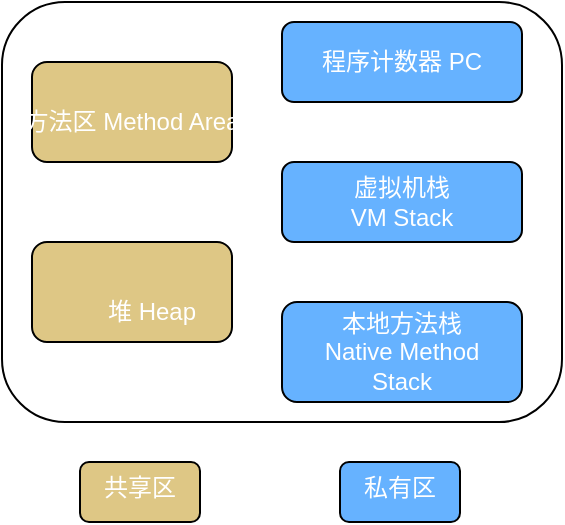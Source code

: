 <mxfile version="14.9.2" type="device"><diagram id="K1a7P7bEfQTPQ63CH0TV" name="Page-1"><mxGraphModel dx="865" dy="409" grid="1" gridSize="10" guides="1" tooltips="1" connect="1" arrows="1" fold="1" page="1" pageScale="1" pageWidth="827" pageHeight="1169" math="0" shadow="0"><root><mxCell id="0"/><mxCell id="1" parent="0"/><mxCell id="d9NZ70SRzkZxwwFqYLDZ-14" value="" style="rounded=1;whiteSpace=wrap;html=1;shadow=0;fillColor=#FFFFFF;" vertex="1" parent="1"><mxGeometry x="106" y="80" width="280" height="210" as="geometry"/></mxCell><mxCell id="d9NZ70SRzkZxwwFqYLDZ-1" value="" style="rounded=1;whiteSpace=wrap;html=1;fillColor=#DEC785;shadow=0;" vertex="1" parent="1"><mxGeometry x="121" y="110" width="100" height="50" as="geometry"/></mxCell><mxCell id="d9NZ70SRzkZxwwFqYLDZ-3" value="&lt;font color=&quot;#ffffff&quot;&gt;方法区 Method Area&lt;/font&gt;" style="text;html=1;strokeColor=none;fillColor=none;align=center;verticalAlign=middle;whiteSpace=wrap;rounded=0;shadow=0;" vertex="1" parent="1"><mxGeometry x="116" y="120" width="110" height="40" as="geometry"/></mxCell><mxCell id="d9NZ70SRzkZxwwFqYLDZ-5" value="" style="rounded=1;whiteSpace=wrap;html=1;fillColor=#DEC785;shadow=0;" vertex="1" parent="1"><mxGeometry x="121" y="200" width="100" height="50" as="geometry"/></mxCell><mxCell id="d9NZ70SRzkZxwwFqYLDZ-6" value="" style="rounded=1;whiteSpace=wrap;html=1;fillColor=#66B2FF;shadow=0;" vertex="1" parent="1"><mxGeometry x="246" y="90" width="120" height="40" as="geometry"/></mxCell><mxCell id="d9NZ70SRzkZxwwFqYLDZ-7" value="&lt;font color=&quot;#ffffff&quot;&gt;程序计数器 PC&lt;/font&gt;" style="text;html=1;strokeColor=none;fillColor=none;align=center;verticalAlign=middle;whiteSpace=wrap;rounded=0;shadow=0;" vertex="1" parent="1"><mxGeometry x="256" y="90" width="100" height="40" as="geometry"/></mxCell><mxCell id="d9NZ70SRzkZxwwFqYLDZ-8" value="" style="rounded=1;whiteSpace=wrap;html=1;fillColor=#66B2FF;shadow=0;" vertex="1" parent="1"><mxGeometry x="246" y="160" width="120" height="40" as="geometry"/></mxCell><mxCell id="d9NZ70SRzkZxwwFqYLDZ-9" value="&lt;font color=&quot;#ffffff&quot;&gt;虚拟机栈&lt;br&gt;VM Stack&lt;/font&gt;" style="text;html=1;strokeColor=none;fillColor=none;align=center;verticalAlign=middle;whiteSpace=wrap;rounded=0;shadow=0;" vertex="1" parent="1"><mxGeometry x="256" y="160" width="100" height="40" as="geometry"/></mxCell><mxCell id="d9NZ70SRzkZxwwFqYLDZ-13" value="" style="rounded=1;whiteSpace=wrap;html=1;fillColor=#66B2FF;shadow=0;" vertex="1" parent="1"><mxGeometry x="246" y="230" width="120" height="50" as="geometry"/></mxCell><mxCell id="d9NZ70SRzkZxwwFqYLDZ-10" value="&lt;font color=&quot;#ffffff&quot;&gt;本地方法栈&lt;br&gt;Native Method Stack&lt;/font&gt;" style="text;html=1;strokeColor=none;fillColor=none;align=center;verticalAlign=middle;whiteSpace=wrap;rounded=0;shadow=0;" vertex="1" parent="1"><mxGeometry x="256" y="235" width="100" height="40" as="geometry"/></mxCell><mxCell id="d9NZ70SRzkZxwwFqYLDZ-15" value="" style="rounded=1;whiteSpace=wrap;html=1;fillColor=#DEC785;shadow=0;" vertex="1" parent="1"><mxGeometry x="145" y="310" width="60" height="30" as="geometry"/></mxCell><mxCell id="d9NZ70SRzkZxwwFqYLDZ-16" value="&lt;font color=&quot;#ffffff&quot;&gt;堆 Heap&lt;/font&gt;" style="text;html=1;strokeColor=none;fillColor=none;align=center;verticalAlign=middle;whiteSpace=wrap;rounded=0;shadow=0;" vertex="1" parent="1"><mxGeometry x="151" y="222.5" width="60" height="25" as="geometry"/></mxCell><mxCell id="d9NZ70SRzkZxwwFqYLDZ-4" value="&lt;font color=&quot;#ffffff&quot;&gt;共享区&lt;/font&gt;" style="text;html=1;strokeColor=none;fillColor=none;align=center;verticalAlign=middle;whiteSpace=wrap;rounded=0;shadow=0;" vertex="1" parent="1"><mxGeometry x="145" y="310" width="60" height="25" as="geometry"/></mxCell><mxCell id="d9NZ70SRzkZxwwFqYLDZ-18" value="" style="rounded=1;whiteSpace=wrap;html=1;fillColor=#66B2FF;shadow=0;" vertex="1" parent="1"><mxGeometry x="275" y="310" width="60" height="30" as="geometry"/></mxCell><mxCell id="d9NZ70SRzkZxwwFqYLDZ-17" value="&lt;font color=&quot;#ffffff&quot;&gt;私有区&lt;/font&gt;" style="text;html=1;strokeColor=none;fillColor=none;align=center;verticalAlign=middle;whiteSpace=wrap;rounded=0;shadow=0;" vertex="1" parent="1"><mxGeometry x="280" y="307.5" width="50" height="30" as="geometry"/></mxCell></root></mxGraphModel></diagram></mxfile>